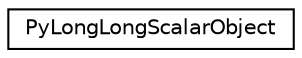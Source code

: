 digraph "Graphical Class Hierarchy"
{
 // LATEX_PDF_SIZE
  edge [fontname="Helvetica",fontsize="10",labelfontname="Helvetica",labelfontsize="10"];
  node [fontname="Helvetica",fontsize="10",shape=record];
  rankdir="LR";
  Node0 [label="PyLongLongScalarObject",height=0.2,width=0.4,color="black", fillcolor="white", style="filled",URL="$structPyLongLongScalarObject.html",tooltip=" "];
}
